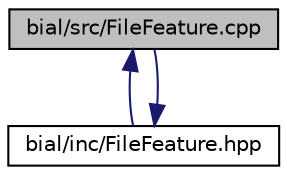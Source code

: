 digraph "bial/src/FileFeature.cpp"
{
  edge [fontname="Helvetica",fontsize="10",labelfontname="Helvetica",labelfontsize="10"];
  node [fontname="Helvetica",fontsize="10",shape=record];
  Node1 [label="bial/src/FileFeature.cpp",height=0.2,width=0.4,color="black", fillcolor="grey75", style="filled", fontcolor="black"];
  Node1 -> Node2 [dir="back",color="midnightblue",fontsize="10",style="solid",fontname="Helvetica"];
  Node2 [label="bial/inc/FileFeature.hpp",height=0.2,width=0.4,color="black", fillcolor="white", style="filled",URL="$_file_feature_8hpp.html"];
  Node2 -> Node1 [dir="back",color="midnightblue",fontsize="10",style="solid",fontname="Helvetica"];
}
